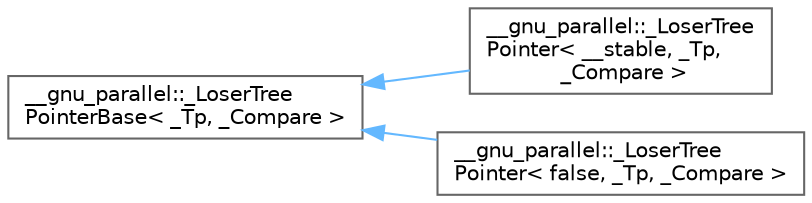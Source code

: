 digraph "Graphical Class Hierarchy"
{
 // LATEX_PDF_SIZE
  bgcolor="transparent";
  edge [fontname=Helvetica,fontsize=10,labelfontname=Helvetica,labelfontsize=10];
  node [fontname=Helvetica,fontsize=10,shape=box,height=0.2,width=0.4];
  rankdir="LR";
  Node0 [id="Node000000",label="__gnu_parallel::_LoserTree\lPointerBase\< _Tp, _Compare \>",height=0.2,width=0.4,color="grey40", fillcolor="white", style="filled",URL="$class____gnu__parallel_1_1___loser_tree_pointer_base.html",tooltip="Base class of _Loser Tree implementation using pointers."];
  Node0 -> Node1 [id="edge32_Node000000_Node000001",dir="back",color="steelblue1",style="solid",tooltip=" "];
  Node1 [id="Node000001",label="__gnu_parallel::_LoserTree\lPointer\< __stable, _Tp,\l _Compare \>",height=0.2,width=0.4,color="grey40", fillcolor="white", style="filled",URL="$class____gnu__parallel_1_1___loser_tree_pointer.html",tooltip="Stable _LoserTree implementation."];
  Node0 -> Node2 [id="edge33_Node000000_Node000002",dir="back",color="steelblue1",style="solid",tooltip=" "];
  Node2 [id="Node000002",label="__gnu_parallel::_LoserTree\lPointer\< false, _Tp, _Compare \>",height=0.2,width=0.4,color="grey40", fillcolor="white", style="filled",URL="$class____gnu__parallel_1_1___loser_tree_pointer_3_01false_00_01___tp_00_01___compare_01_4.html",tooltip="Unstable _LoserTree implementation."];
}
